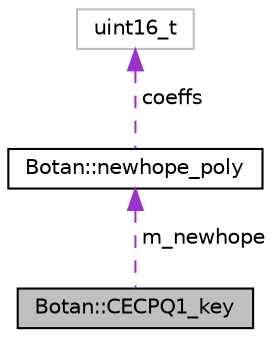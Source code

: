 digraph "Botan::CECPQ1_key"
{
  edge [fontname="Helvetica",fontsize="10",labelfontname="Helvetica",labelfontsize="10"];
  node [fontname="Helvetica",fontsize="10",shape=record];
  Node1 [label="Botan::CECPQ1_key",height=0.2,width=0.4,color="black", fillcolor="grey75", style="filled", fontcolor="black"];
  Node2 -> Node1 [dir="back",color="darkorchid3",fontsize="10",style="dashed",label=" m_newhope" ,fontname="Helvetica"];
  Node2 [label="Botan::newhope_poly",height=0.2,width=0.4,color="black", fillcolor="white", style="filled",URL="$class_botan_1_1newhope__poly.html"];
  Node3 -> Node2 [dir="back",color="darkorchid3",fontsize="10",style="dashed",label=" coeffs" ,fontname="Helvetica"];
  Node3 [label="uint16_t",height=0.2,width=0.4,color="grey75", fillcolor="white", style="filled"];
}
